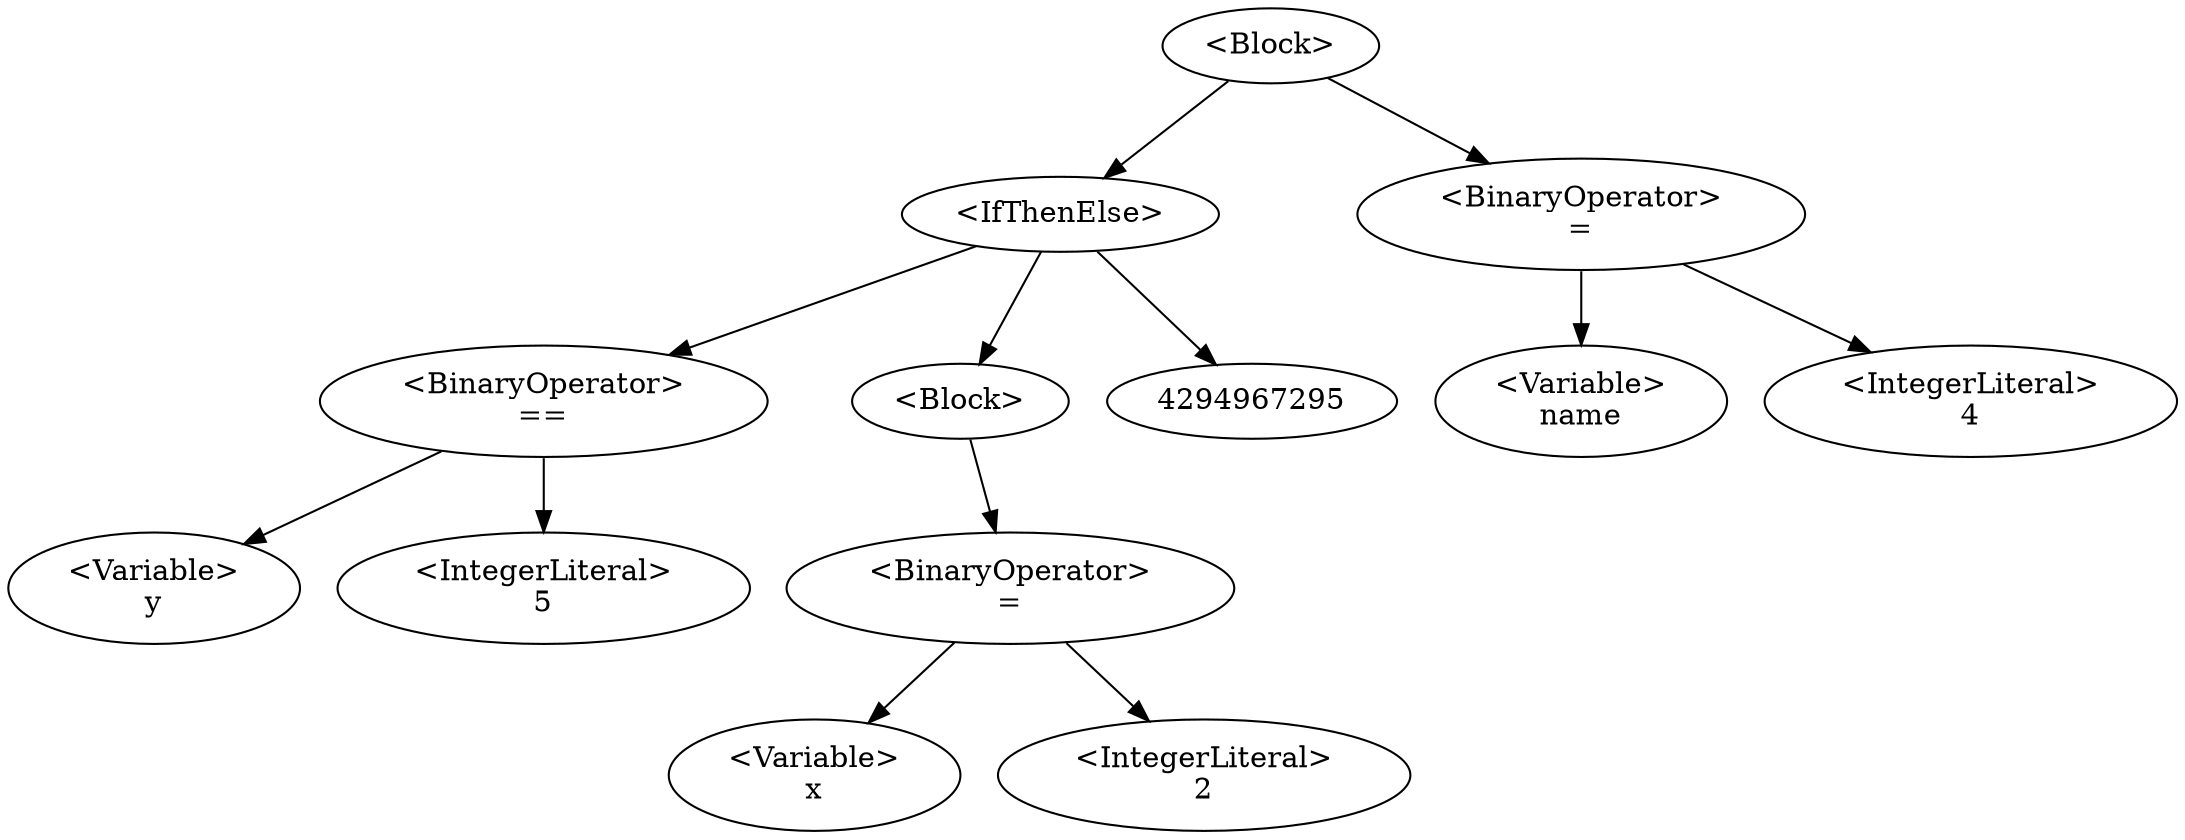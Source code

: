 digraph G {
0 [label="<Block>"];0->1;0->10;
1 [label="<IfThenElse>"];1->3;1->5;1->4294967295;
3 [label="<BinaryOperator>\n=="];3->2;3->4;
2 [label="<Variable>\ny"];
4 [label="<IntegerLiteral>\n5"];
5 [label="<Block>"];5->7;
7 [label="<BinaryOperator>\n="];7->6;7->8;
6 [label="<Variable>\nx"];
8 [label="<IntegerLiteral>\n2"];
10 [label="<BinaryOperator>\n="];10->9;10->11;
9 [label="<Variable>\nname"];
11 [label="<IntegerLiteral>\n4"];
}